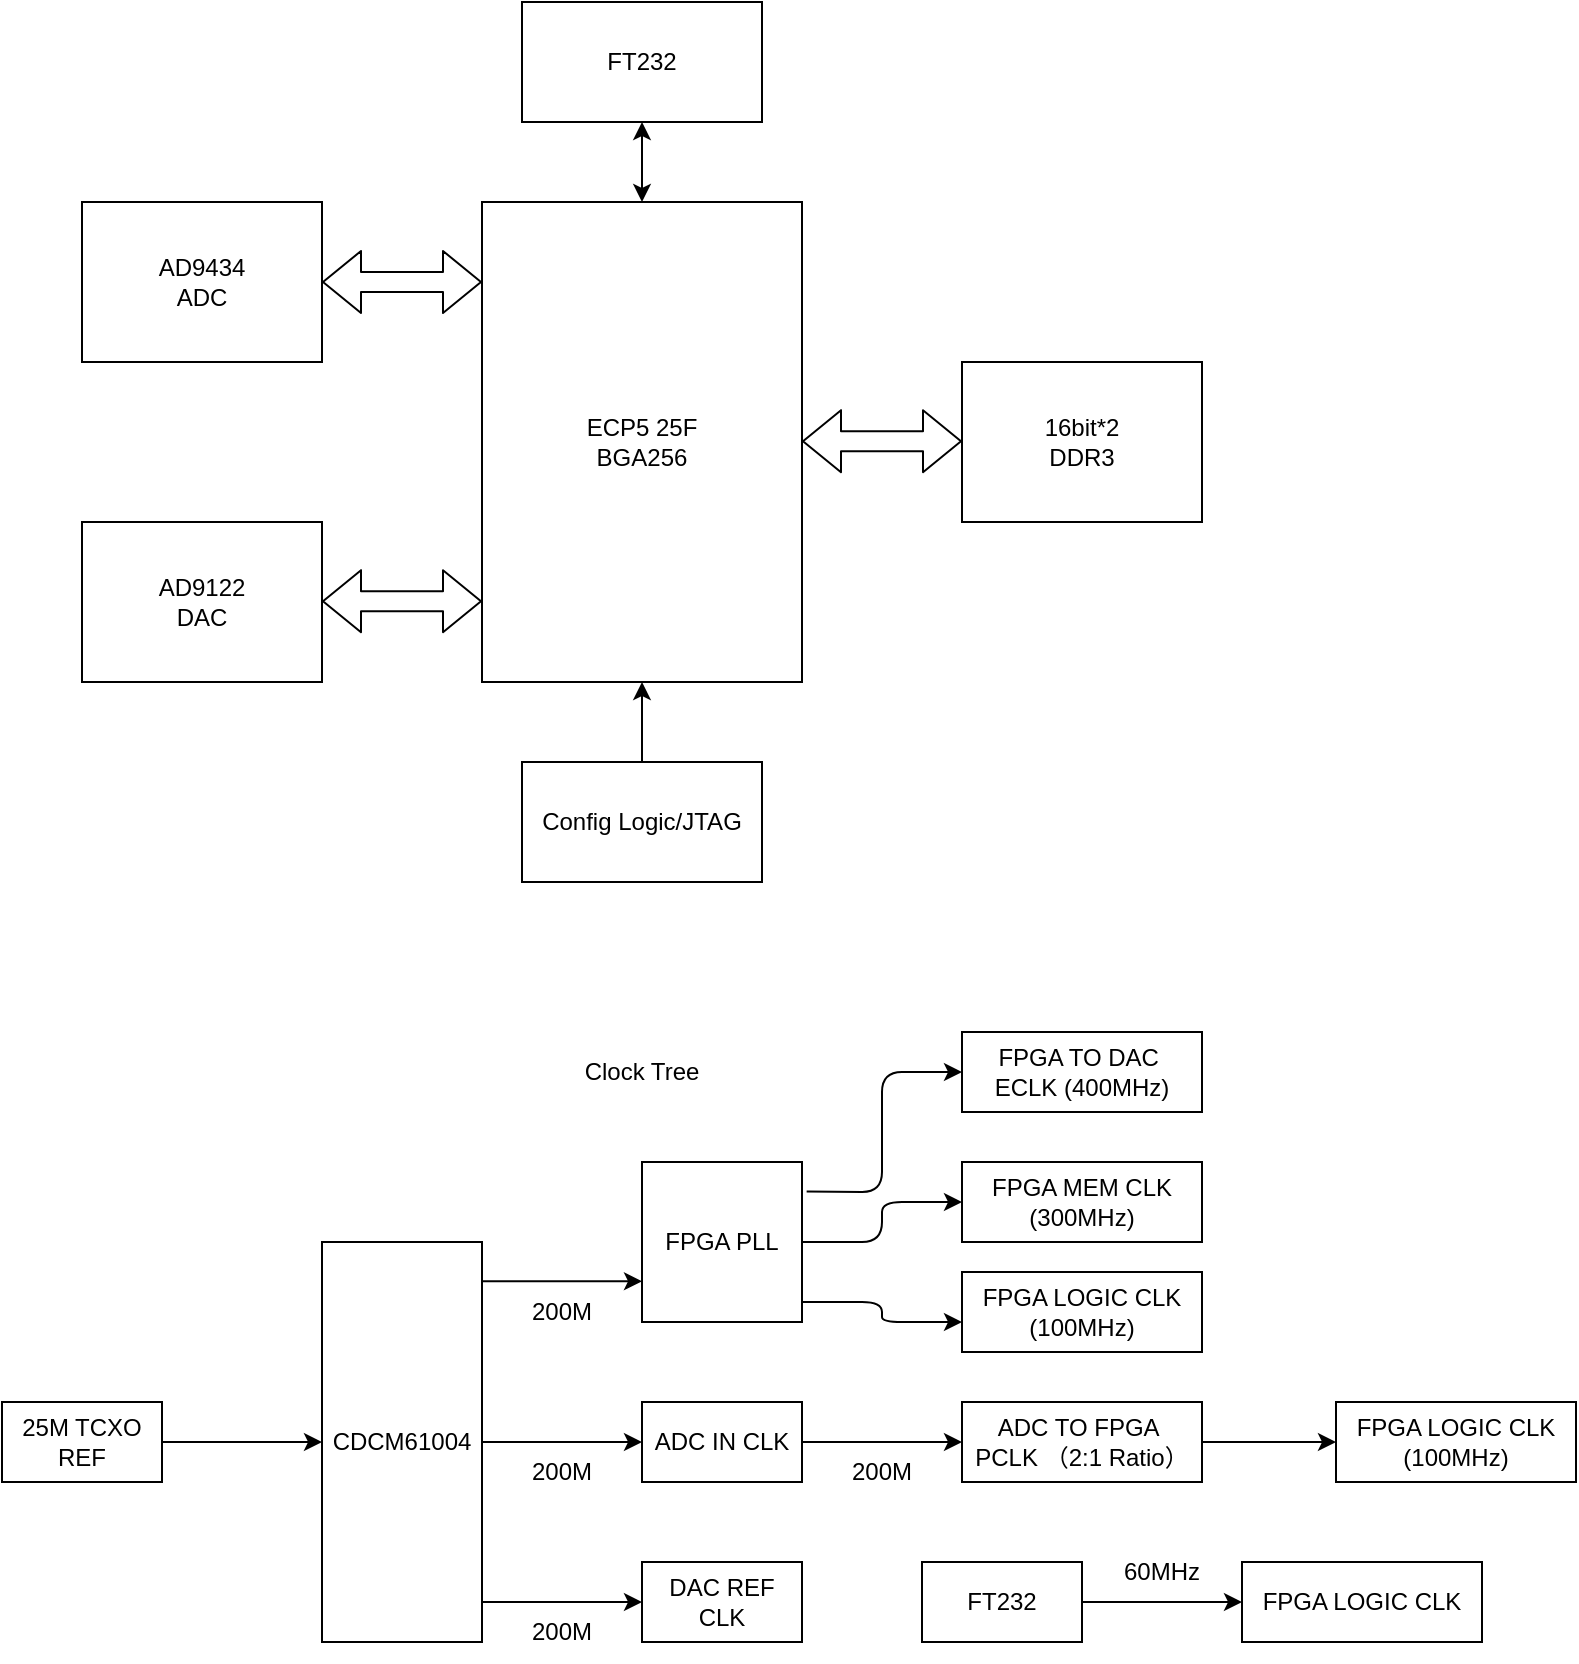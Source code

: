 <mxfile>
    <diagram id="t2bIdZBFkknhoCWLLJV_" name="第 1 页">
        <mxGraphModel dx="1208" dy="851" grid="1" gridSize="10" guides="1" tooltips="1" connect="1" arrows="1" fold="1" page="1" pageScale="1" pageWidth="827" pageHeight="1169" math="0" shadow="0">
            <root>
                <mxCell id="0"/>
                <mxCell id="1" parent="0"/>
                <mxCell id="2" value="ECP5 25F&lt;br&gt;BGA256" style="rounded=0;whiteSpace=wrap;html=1;" parent="1" vertex="1">
                    <mxGeometry x="280" y="160" width="160" height="240" as="geometry"/>
                </mxCell>
                <mxCell id="3" value="AD9122&lt;br&gt;DAC" style="rounded=0;whiteSpace=wrap;html=1;" parent="1" vertex="1">
                    <mxGeometry x="80" y="320" width="120" height="80" as="geometry"/>
                </mxCell>
                <mxCell id="4" value="AD9434&lt;br&gt;ADC" style="rounded=0;whiteSpace=wrap;html=1;" parent="1" vertex="1">
                    <mxGeometry x="80" y="160" width="120" height="80" as="geometry"/>
                </mxCell>
                <mxCell id="7" value="16bit*2&lt;br&gt;DDR3" style="rounded=0;whiteSpace=wrap;html=1;" parent="1" vertex="1">
                    <mxGeometry x="520" y="240" width="120" height="80" as="geometry"/>
                </mxCell>
                <mxCell id="8" value="" style="shape=flexArrow;endArrow=classic;startArrow=classic;html=1;exitX=1;exitY=0.5;exitDx=0;exitDy=0;" parent="1" source="4" edge="1">
                    <mxGeometry width="100" height="100" relative="1" as="geometry">
                        <mxPoint x="180" y="300" as="sourcePoint"/>
                        <mxPoint x="280" y="200" as="targetPoint"/>
                    </mxGeometry>
                </mxCell>
                <mxCell id="9" value="" style="shape=flexArrow;endArrow=classic;startArrow=classic;html=1;exitX=1;exitY=0.5;exitDx=0;exitDy=0;" parent="1" edge="1">
                    <mxGeometry width="100" height="100" relative="1" as="geometry">
                        <mxPoint x="200" y="359.58" as="sourcePoint"/>
                        <mxPoint x="280" y="359.58" as="targetPoint"/>
                    </mxGeometry>
                </mxCell>
                <mxCell id="10" value="" style="shape=flexArrow;endArrow=classic;startArrow=classic;html=1;exitX=1;exitY=0.5;exitDx=0;exitDy=0;" parent="1" edge="1">
                    <mxGeometry width="100" height="100" relative="1" as="geometry">
                        <mxPoint x="440" y="279.58" as="sourcePoint"/>
                        <mxPoint x="520" y="279.58" as="targetPoint"/>
                    </mxGeometry>
                </mxCell>
                <mxCell id="13" value="" style="edgeStyle=none;html=1;" parent="1" source="12" target="2" edge="1">
                    <mxGeometry relative="1" as="geometry"/>
                </mxCell>
                <mxCell id="12" value="Config Logic/JTAG" style="rounded=0;whiteSpace=wrap;html=1;" parent="1" vertex="1">
                    <mxGeometry x="300" y="440" width="120" height="60" as="geometry"/>
                </mxCell>
                <mxCell id="14" value="FT232" style="rounded=0;whiteSpace=wrap;html=1;" parent="1" vertex="1">
                    <mxGeometry x="300" y="60" width="120" height="60" as="geometry"/>
                </mxCell>
                <mxCell id="16" value="" style="endArrow=classic;startArrow=classic;html=1;exitX=0.5;exitY=0;exitDx=0;exitDy=0;" parent="1" source="2" edge="1">
                    <mxGeometry width="50" height="50" relative="1" as="geometry">
                        <mxPoint x="310" y="170" as="sourcePoint"/>
                        <mxPoint x="360" y="120" as="targetPoint"/>
                    </mxGeometry>
                </mxCell>
                <mxCell id="17" value="Clock Tree" style="text;html=1;strokeColor=none;fillColor=none;align=center;verticalAlign=middle;whiteSpace=wrap;rounded=0;" parent="1" vertex="1">
                    <mxGeometry x="330" y="580" width="60" height="30" as="geometry"/>
                </mxCell>
                <mxCell id="21" value="" style="edgeStyle=none;html=1;" parent="1" source="18" target="19" edge="1">
                    <mxGeometry relative="1" as="geometry"/>
                </mxCell>
                <mxCell id="18" value="25M TCXO REF" style="rounded=0;whiteSpace=wrap;html=1;" parent="1" vertex="1">
                    <mxGeometry x="40" y="760" width="80" height="40" as="geometry"/>
                </mxCell>
                <mxCell id="19" value="CDCM61004" style="rounded=0;whiteSpace=wrap;html=1;" parent="1" vertex="1">
                    <mxGeometry x="200" y="680" width="80" height="200" as="geometry"/>
                </mxCell>
                <mxCell id="22" value="DAC REF CLK" style="rounded=0;whiteSpace=wrap;html=1;" parent="1" vertex="1">
                    <mxGeometry x="360" y="840" width="80" height="40" as="geometry"/>
                </mxCell>
                <mxCell id="24" value="" style="endArrow=classic;html=1;entryX=0;entryY=0.5;entryDx=0;entryDy=0;" parent="1" target="22" edge="1">
                    <mxGeometry width="50" height="50" relative="1" as="geometry">
                        <mxPoint x="280" y="860" as="sourcePoint"/>
                        <mxPoint x="330" y="810" as="targetPoint"/>
                    </mxGeometry>
                </mxCell>
                <mxCell id="25" value="200M" style="text;html=1;strokeColor=none;fillColor=none;align=center;verticalAlign=middle;whiteSpace=wrap;rounded=0;" parent="1" vertex="1">
                    <mxGeometry x="290" y="860" width="60" height="30" as="geometry"/>
                </mxCell>
                <mxCell id="33" value="" style="edgeStyle=none;html=1;" parent="1" source="26" target="32" edge="1">
                    <mxGeometry relative="1" as="geometry"/>
                </mxCell>
                <mxCell id="26" value="ADC IN CLK" style="rounded=0;whiteSpace=wrap;html=1;" parent="1" vertex="1">
                    <mxGeometry x="360" y="760" width="80" height="40" as="geometry"/>
                </mxCell>
                <mxCell id="27" value="" style="endArrow=classic;html=1;entryX=0;entryY=0.5;entryDx=0;entryDy=0;" parent="1" edge="1">
                    <mxGeometry width="50" height="50" relative="1" as="geometry">
                        <mxPoint x="280" y="780" as="sourcePoint"/>
                        <mxPoint x="360" y="780" as="targetPoint"/>
                    </mxGeometry>
                </mxCell>
                <mxCell id="28" value="200M" style="text;html=1;strokeColor=none;fillColor=none;align=center;verticalAlign=middle;whiteSpace=wrap;rounded=0;" parent="1" vertex="1">
                    <mxGeometry x="290" y="780" width="60" height="30" as="geometry"/>
                </mxCell>
                <mxCell id="38" value="" style="edgeStyle=none;html=1;" parent="1" source="29" target="37" edge="1">
                    <mxGeometry relative="1" as="geometry">
                        <Array as="points">
                            <mxPoint x="480" y="680"/>
                            <mxPoint x="480" y="660"/>
                        </Array>
                    </mxGeometry>
                </mxCell>
                <mxCell id="29" value="FPGA PLL" style="rounded=0;whiteSpace=wrap;html=1;" parent="1" vertex="1">
                    <mxGeometry x="360" y="640" width="80" height="80" as="geometry"/>
                </mxCell>
                <mxCell id="30" value="200M" style="text;html=1;strokeColor=none;fillColor=none;align=center;verticalAlign=middle;whiteSpace=wrap;rounded=0;" parent="1" vertex="1">
                    <mxGeometry x="290" y="700" width="60" height="30" as="geometry"/>
                </mxCell>
                <mxCell id="31" value="" style="endArrow=classic;html=1;entryX=0;entryY=0.5;entryDx=0;entryDy=0;" parent="1" edge="1">
                    <mxGeometry width="50" height="50" relative="1" as="geometry">
                        <mxPoint x="280" y="699.66" as="sourcePoint"/>
                        <mxPoint x="360" y="699.66" as="targetPoint"/>
                    </mxGeometry>
                </mxCell>
                <mxCell id="42" value="" style="edgeStyle=none;html=1;" parent="1" source="32" target="41" edge="1">
                    <mxGeometry relative="1" as="geometry"/>
                </mxCell>
                <mxCell id="32" value="ADC TO FPGA&amp;nbsp; PCLK （2:1 Ratio）" style="rounded=0;whiteSpace=wrap;html=1;" parent="1" vertex="1">
                    <mxGeometry x="520" y="760" width="120" height="40" as="geometry"/>
                </mxCell>
                <mxCell id="34" value="200M" style="text;html=1;strokeColor=none;fillColor=none;align=center;verticalAlign=middle;whiteSpace=wrap;rounded=0;" parent="1" vertex="1">
                    <mxGeometry x="450" y="780" width="60" height="30" as="geometry"/>
                </mxCell>
                <mxCell id="35" value="FPGA TO DAC&amp;nbsp; ECLK (400MHz)" style="rounded=0;whiteSpace=wrap;html=1;" parent="1" vertex="1">
                    <mxGeometry x="520" y="575" width="120" height="40" as="geometry"/>
                </mxCell>
                <mxCell id="36" value="" style="endArrow=classic;html=1;exitX=1.029;exitY=0.185;exitDx=0;exitDy=0;exitPerimeter=0;entryX=0;entryY=0.5;entryDx=0;entryDy=0;" parent="1" source="29" target="35" edge="1">
                    <mxGeometry width="50" height="50" relative="1" as="geometry">
                        <mxPoint x="470" y="670" as="sourcePoint"/>
                        <mxPoint x="520" y="620" as="targetPoint"/>
                        <Array as="points">
                            <mxPoint x="480" y="655"/>
                            <mxPoint x="480" y="595"/>
                        </Array>
                    </mxGeometry>
                </mxCell>
                <mxCell id="37" value="FPGA MEM CLK (300MHz)" style="rounded=0;whiteSpace=wrap;html=1;" parent="1" vertex="1">
                    <mxGeometry x="520" y="640" width="120" height="40" as="geometry"/>
                </mxCell>
                <mxCell id="39" value="FPGA LOGIC CLK (100MHz)" style="rounded=0;whiteSpace=wrap;html=1;" parent="1" vertex="1">
                    <mxGeometry x="520" y="695" width="120" height="40" as="geometry"/>
                </mxCell>
                <mxCell id="40" value="" style="endArrow=classic;html=1;entryX=0;entryY=0.625;entryDx=0;entryDy=0;entryPerimeter=0;" parent="1" target="39" edge="1">
                    <mxGeometry width="50" height="50" relative="1" as="geometry">
                        <mxPoint x="440" y="710" as="sourcePoint"/>
                        <mxPoint x="490" y="660" as="targetPoint"/>
                        <Array as="points">
                            <mxPoint x="480" y="710"/>
                            <mxPoint x="480" y="720"/>
                        </Array>
                    </mxGeometry>
                </mxCell>
                <mxCell id="41" value="FPGA LOGIC CLK (100MHz)" style="rounded=0;whiteSpace=wrap;html=1;" parent="1" vertex="1">
                    <mxGeometry x="707" y="760" width="120" height="40" as="geometry"/>
                </mxCell>
                <mxCell id="45" value="" style="edgeStyle=none;html=1;" parent="1" source="43" target="44" edge="1">
                    <mxGeometry relative="1" as="geometry"/>
                </mxCell>
                <mxCell id="43" value="FT232" style="rounded=0;whiteSpace=wrap;html=1;" parent="1" vertex="1">
                    <mxGeometry x="500" y="840" width="80" height="40" as="geometry"/>
                </mxCell>
                <mxCell id="44" value="FPGA LOGIC CLK" style="rounded=0;whiteSpace=wrap;html=1;" parent="1" vertex="1">
                    <mxGeometry x="660" y="840" width="120" height="40" as="geometry"/>
                </mxCell>
                <mxCell id="46" value="60MHz" style="text;html=1;strokeColor=none;fillColor=none;align=center;verticalAlign=middle;whiteSpace=wrap;rounded=0;" parent="1" vertex="1">
                    <mxGeometry x="590" y="830" width="60" height="30" as="geometry"/>
                </mxCell>
            </root>
        </mxGraphModel>
    </diagram>
</mxfile>